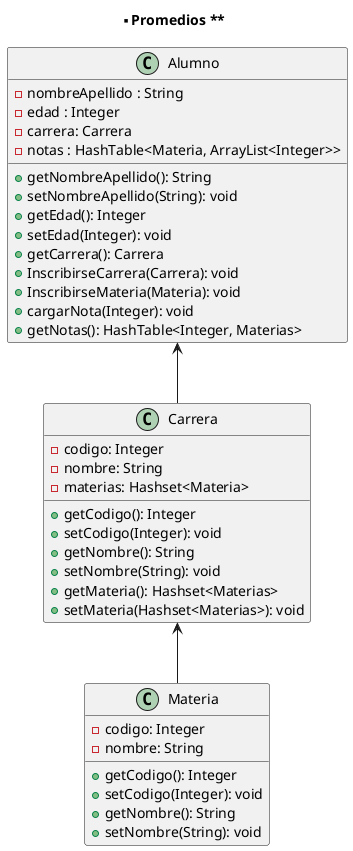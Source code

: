 @startuml

title ** Promedios **

class Alumno{
   - nombreApellido : String 
   - edad : Integer 
   - carrera: Carrera 
   - notas : HashTable<Materia, ArrayList<Integer>>

   + getNombreApellido(): String 
   + setNombreApellido(String): void
   + getEdad(): Integer 
   + setEdad(Integer): void 
   + getCarrera(): Carrera 
   + InscribirseCarrera(Carrera): void
   + InscribirseMateria(Materia): void 
   + cargarNota(Integer): void 
   + getNotas(): HashTable<Integer, Materias>
}

class Carrera{
   - codigo: Integer 
   - nombre: String 
   - materias: Hashset<Materia>

   + getCodigo(): Integer 
   + setCodigo(Integer): void
   + getNombre(): String 
   + setNombre(String): void 
   + getMateria(): Hashset<Materias>
   + setMateria(Hashset<Materias>): void
}

class Materia{
   - codigo: Integer  
   - nombre: String 
   
   + getCodigo(): Integer 
   + setCodigo(Integer): void
   + getNombre(): String 
   + setNombre(String): void 
}

Alumno <-- Carrera
Carrera <-- Materia 

@enduml
